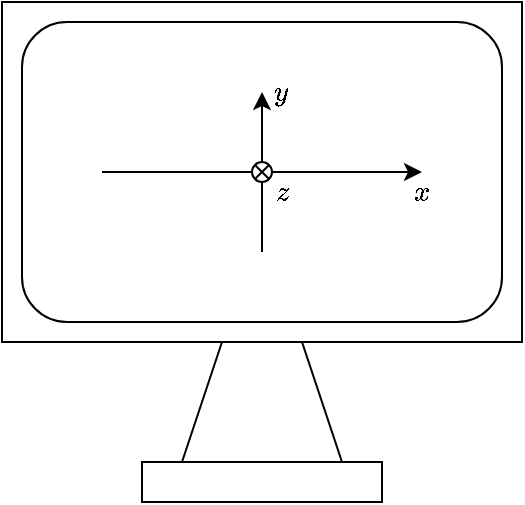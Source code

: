 <mxfile version="23.1.5" type="device">
  <diagram name="Страница — 1" id="HlcpY1YNtVyu5KhveJSC">
    <mxGraphModel dx="479" dy="365" grid="1" gridSize="10" guides="1" tooltips="1" connect="1" arrows="1" fold="1" page="1" pageScale="1" pageWidth="827" pageHeight="1169" math="1" shadow="0">
      <root>
        <mxCell id="0" />
        <mxCell id="1" parent="0" />
        <mxCell id="yaBp7Eti7UO0OfGM8S6b-2" value="" style="rounded=0;whiteSpace=wrap;html=1;" parent="1" vertex="1">
          <mxGeometry x="40" y="40" width="260" height="170" as="geometry" />
        </mxCell>
        <mxCell id="yaBp7Eti7UO0OfGM8S6b-3" value="" style="rounded=1;whiteSpace=wrap;html=1;" parent="1" vertex="1">
          <mxGeometry x="50" y="50" width="240" height="150" as="geometry" />
        </mxCell>
        <mxCell id="yaBp7Eti7UO0OfGM8S6b-4" value="" style="rounded=0;whiteSpace=wrap;html=1;" parent="1" vertex="1">
          <mxGeometry x="110" y="270" width="120" height="20" as="geometry" />
        </mxCell>
        <mxCell id="yaBp7Eti7UO0OfGM8S6b-5" value="" style="shape=trapezoid;perimeter=trapezoidPerimeter;whiteSpace=wrap;html=1;fixedSize=1;" parent="1" vertex="1">
          <mxGeometry x="130" y="210" width="80" height="60" as="geometry" />
        </mxCell>
        <mxCell id="yaBp7Eti7UO0OfGM8S6b-6" value="" style="endArrow=none;html=1;rounded=0;startArrow=classic;startFill=1;" parent="1" edge="1">
          <mxGeometry width="50" height="50" relative="1" as="geometry">
            <mxPoint x="170" y="85" as="sourcePoint" />
            <mxPoint x="170" y="165" as="targetPoint" />
          </mxGeometry>
        </mxCell>
        <mxCell id="yaBp7Eti7UO0OfGM8S6b-8" value="" style="endArrow=none;html=1;rounded=0;startArrow=classic;startFill=1;" parent="1" edge="1">
          <mxGeometry width="50" height="50" relative="1" as="geometry">
            <mxPoint x="250" y="125" as="sourcePoint" />
            <mxPoint x="90" y="125" as="targetPoint" />
          </mxGeometry>
        </mxCell>
        <mxCell id="yaBp7Eti7UO0OfGM8S6b-9" value="$$x$$" style="text;html=1;align=center;verticalAlign=middle;whiteSpace=wrap;rounded=0;" parent="1" vertex="1">
          <mxGeometry x="220" y="120" width="60" height="30" as="geometry" />
        </mxCell>
        <mxCell id="yaBp7Eti7UO0OfGM8S6b-10" value="$$y$$" style="text;html=1;align=center;verticalAlign=middle;whiteSpace=wrap;rounded=0;" parent="1" vertex="1">
          <mxGeometry x="150" y="70" width="60" height="30" as="geometry" />
        </mxCell>
        <mxCell id="t_OTjRfookA3OrjD9HRn-5" value="" style="group" vertex="1" connectable="0" parent="1">
          <mxGeometry x="165" y="120" width="10" height="10" as="geometry" />
        </mxCell>
        <mxCell id="t_OTjRfookA3OrjD9HRn-1" value="" style="ellipse;whiteSpace=wrap;html=1;" vertex="1" parent="t_OTjRfookA3OrjD9HRn-5">
          <mxGeometry width="10" height="10" as="geometry" />
        </mxCell>
        <mxCell id="t_OTjRfookA3OrjD9HRn-2" value="" style="endArrow=none;html=1;rounded=0;entryX=0;entryY=0;entryDx=0;entryDy=0;exitX=1;exitY=1;exitDx=0;exitDy=0;" edge="1" parent="t_OTjRfookA3OrjD9HRn-5" source="t_OTjRfookA3OrjD9HRn-1" target="t_OTjRfookA3OrjD9HRn-1">
          <mxGeometry width="50" height="50" relative="1" as="geometry">
            <mxPoint x="-60" y="50" as="sourcePoint" />
            <mxPoint x="-10" as="targetPoint" />
          </mxGeometry>
        </mxCell>
        <mxCell id="t_OTjRfookA3OrjD9HRn-4" value="" style="endArrow=none;html=1;rounded=0;entryX=1;entryY=0;entryDx=0;entryDy=0;exitX=0;exitY=1;exitDx=0;exitDy=0;" edge="1" parent="t_OTjRfookA3OrjD9HRn-5" source="t_OTjRfookA3OrjD9HRn-1" target="t_OTjRfookA3OrjD9HRn-1">
          <mxGeometry width="50" height="50" relative="1" as="geometry">
            <mxPoint x="19" y="19" as="sourcePoint" />
            <mxPoint x="11" y="11" as="targetPoint" />
          </mxGeometry>
        </mxCell>
        <mxCell id="t_OTjRfookA3OrjD9HRn-6" value="$$z$$" style="text;html=1;align=center;verticalAlign=middle;whiteSpace=wrap;rounded=0;" vertex="1" parent="1">
          <mxGeometry x="150" y="120" width="60" height="30" as="geometry" />
        </mxCell>
      </root>
    </mxGraphModel>
  </diagram>
</mxfile>

